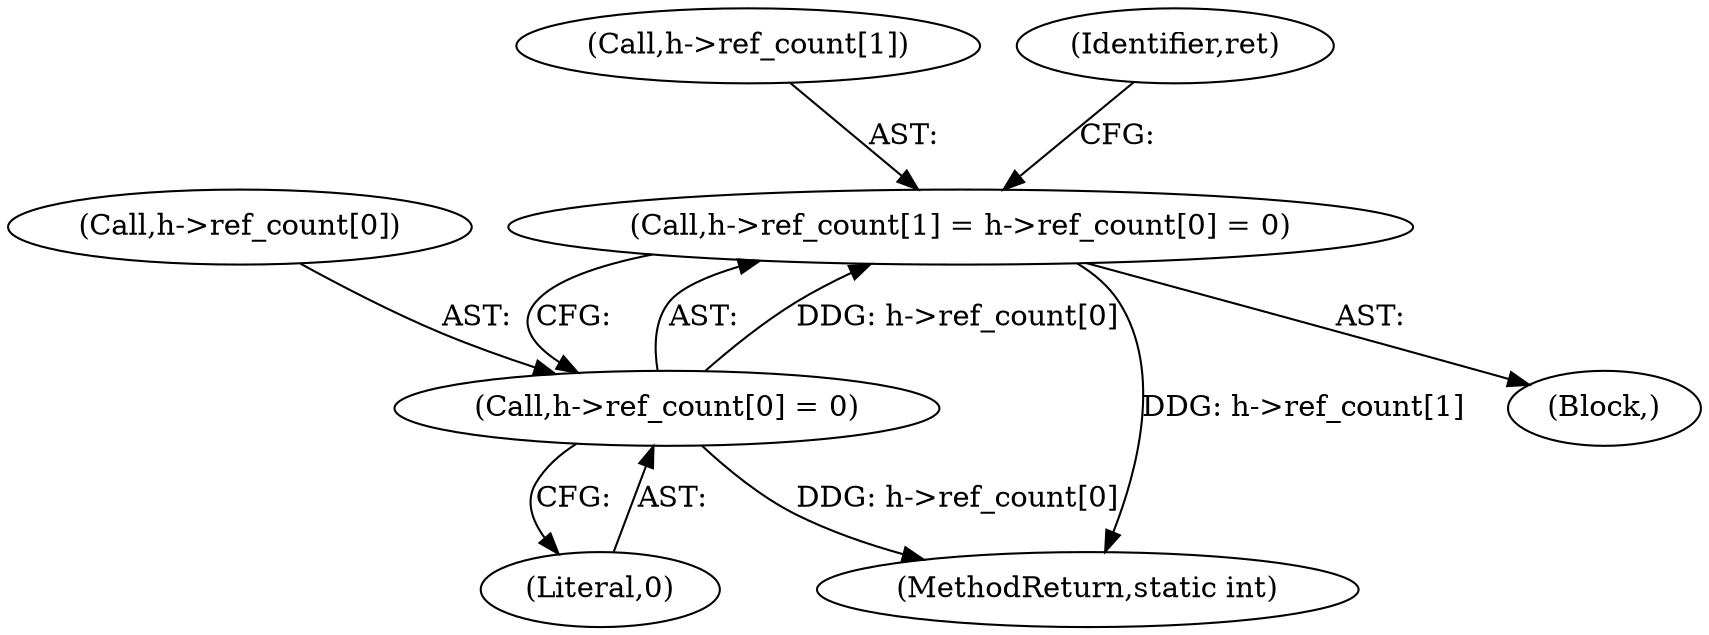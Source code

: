 digraph "0_FFmpeg_29ffeef5e73b8f41ff3a3f2242d356759c66f91f@array" {
"1002310" [label="(Call,h->ref_count[1] = h->ref_count[0] = 0)"];
"1002316" [label="(Call,h->ref_count[0] = 0)"];
"1002311" [label="(Call,h->ref_count[1])"];
"1002310" [label="(Call,h->ref_count[1] = h->ref_count[0] = 0)"];
"1002322" [label="(Literal,0)"];
"1002324" [label="(Identifier,ret)"];
"1003435" [label="(MethodReturn,static int)"];
"1002316" [label="(Call,h->ref_count[0] = 0)"];
"1002309" [label="(Block,)"];
"1002317" [label="(Call,h->ref_count[0])"];
"1002310" -> "1002309"  [label="AST: "];
"1002310" -> "1002316"  [label="CFG: "];
"1002311" -> "1002310"  [label="AST: "];
"1002316" -> "1002310"  [label="AST: "];
"1002324" -> "1002310"  [label="CFG: "];
"1002310" -> "1003435"  [label="DDG: h->ref_count[1]"];
"1002316" -> "1002310"  [label="DDG: h->ref_count[0]"];
"1002316" -> "1002322"  [label="CFG: "];
"1002317" -> "1002316"  [label="AST: "];
"1002322" -> "1002316"  [label="AST: "];
"1002316" -> "1003435"  [label="DDG: h->ref_count[0]"];
}
